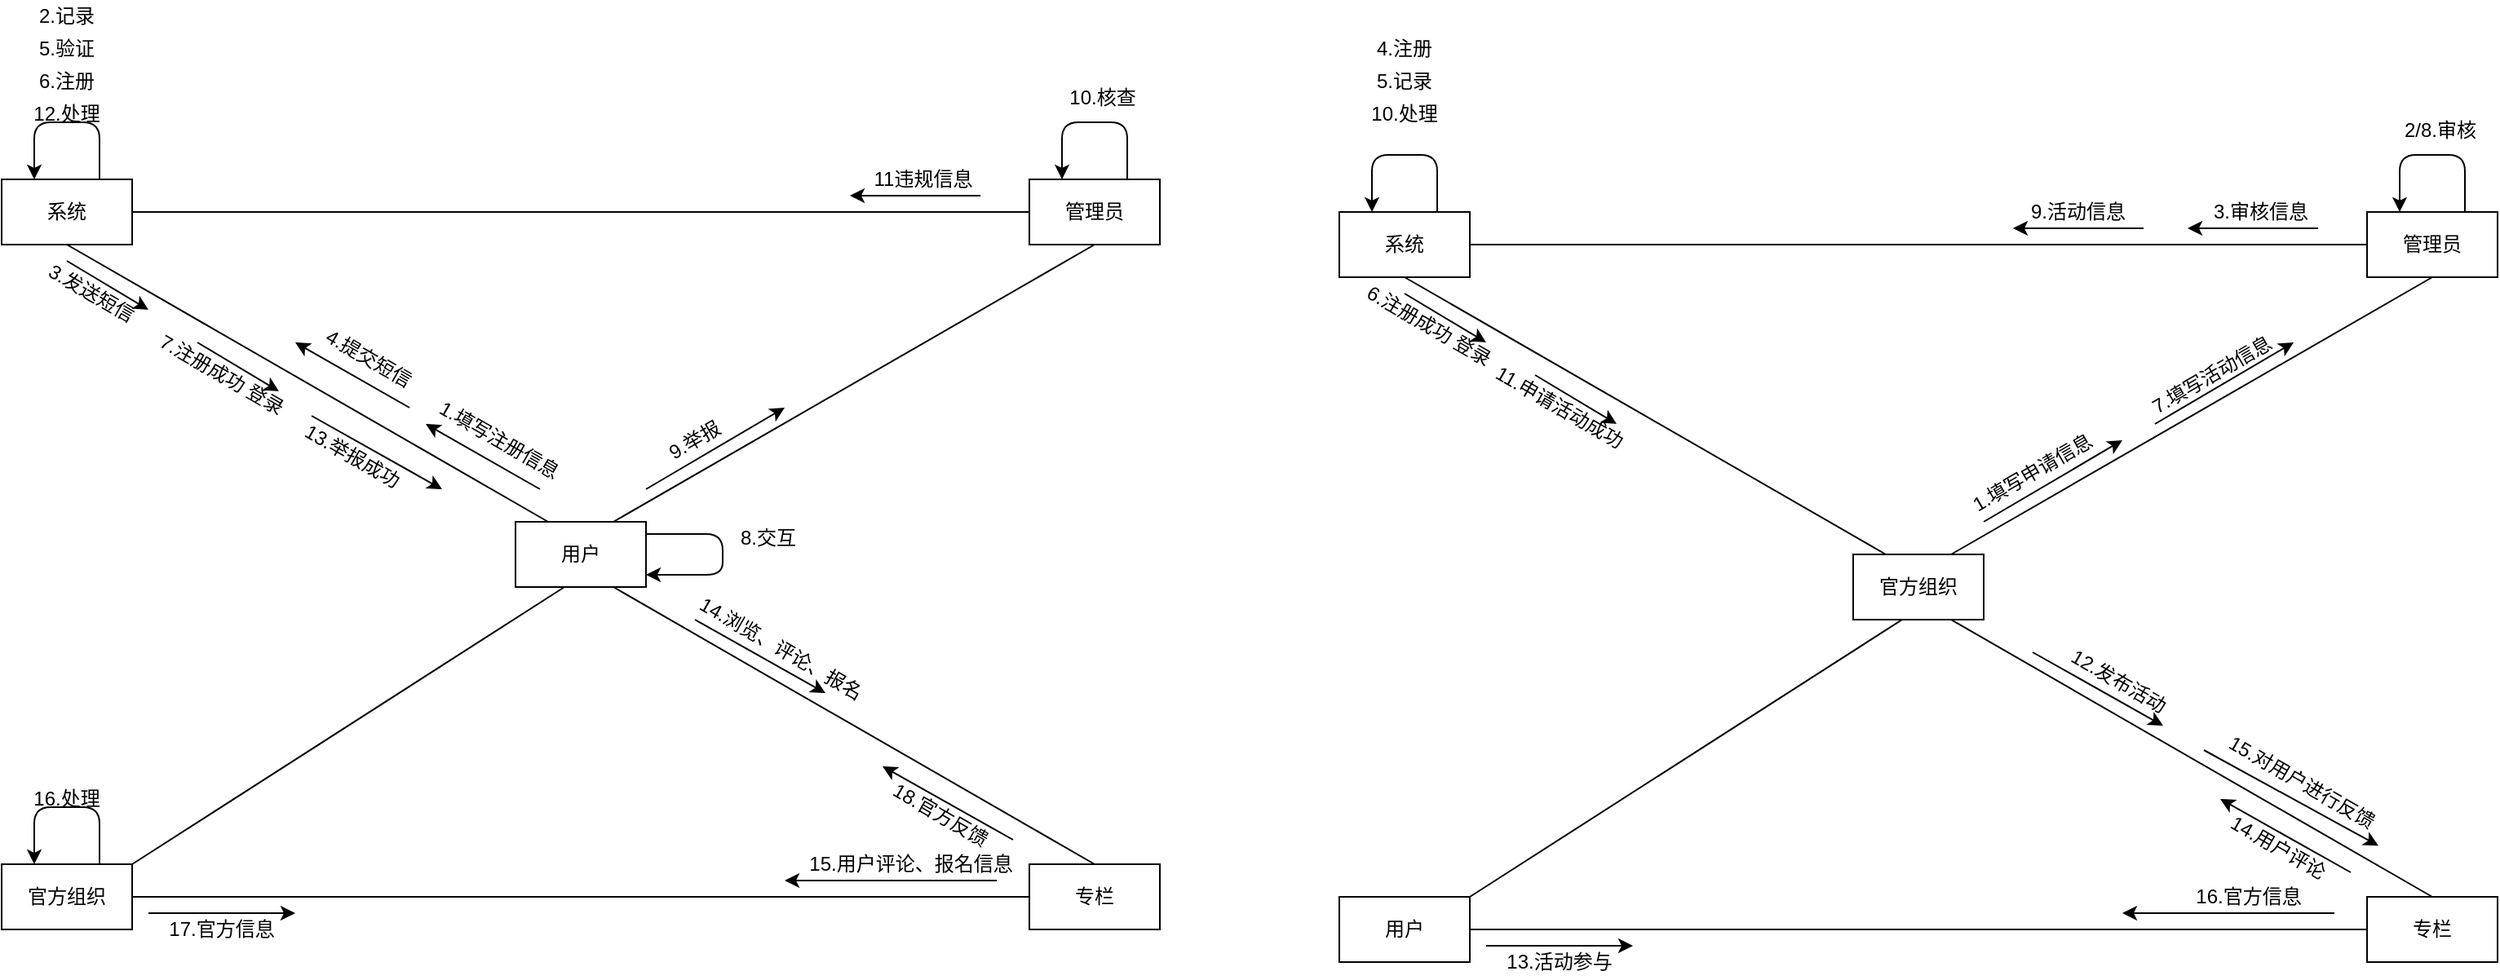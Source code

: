 <mxfile version="14.1.8" type="github">
  <diagram id="d2a-44wdQmMBGHiSi4Wa" name="Page-1">
    <mxGraphModel dx="1351" dy="946" grid="1" gridSize="10" guides="1" tooltips="1" connect="1" arrows="1" fold="1" page="1" pageScale="1" pageWidth="850" pageHeight="1100" math="0" shadow="0">
      <root>
        <mxCell id="0" />
        <mxCell id="1" parent="0" />
        <mxCell id="EAhvlWzYIKwALGRt6ynT-8" style="rounded=0;orthogonalLoop=1;jettySize=auto;html=1;exitX=0.75;exitY=0;exitDx=0;exitDy=0;entryX=0.5;entryY=1;entryDx=0;entryDy=0;endArrow=none;endFill=0;" edge="1" parent="1" source="EAhvlWzYIKwALGRt6ynT-1" target="EAhvlWzYIKwALGRt6ynT-4">
          <mxGeometry relative="1" as="geometry" />
        </mxCell>
        <mxCell id="EAhvlWzYIKwALGRt6ynT-1" value="用户" style="rounded=0;whiteSpace=wrap;html=1;" vertex="1" parent="1">
          <mxGeometry x="385" y="390" width="80" height="40" as="geometry" />
        </mxCell>
        <mxCell id="EAhvlWzYIKwALGRt6ynT-4" value="管理员" style="rounded=0;whiteSpace=wrap;html=1;" vertex="1" parent="1">
          <mxGeometry x="700" y="180" width="80" height="40" as="geometry" />
        </mxCell>
        <mxCell id="EAhvlWzYIKwALGRt6ynT-5" value="系统" style="rounded=0;whiteSpace=wrap;html=1;" vertex="1" parent="1">
          <mxGeometry x="70" y="180" width="80" height="40" as="geometry" />
        </mxCell>
        <mxCell id="EAhvlWzYIKwALGRt6ynT-6" value="官方组织" style="rounded=0;whiteSpace=wrap;html=1;" vertex="1" parent="1">
          <mxGeometry x="70" y="600" width="80" height="40" as="geometry" />
        </mxCell>
        <mxCell id="EAhvlWzYIKwALGRt6ynT-7" value="专栏" style="rounded=0;whiteSpace=wrap;html=1;" vertex="1" parent="1">
          <mxGeometry x="700" y="600" width="80" height="40" as="geometry" />
        </mxCell>
        <mxCell id="EAhvlWzYIKwALGRt6ynT-9" style="rounded=0;orthogonalLoop=1;jettySize=auto;html=1;exitX=0.75;exitY=1;exitDx=0;exitDy=0;entryX=0.5;entryY=0;entryDx=0;entryDy=0;endArrow=none;endFill=0;" edge="1" parent="1" source="EAhvlWzYIKwALGRt6ynT-1" target="EAhvlWzYIKwALGRt6ynT-7">
          <mxGeometry relative="1" as="geometry">
            <mxPoint x="475" y="530" as="sourcePoint" />
            <mxPoint x="720" y="380" as="targetPoint" />
          </mxGeometry>
        </mxCell>
        <mxCell id="EAhvlWzYIKwALGRt6ynT-11" style="rounded=0;orthogonalLoop=1;jettySize=auto;html=1;entryX=0.25;entryY=0;entryDx=0;entryDy=0;endArrow=none;endFill=0;exitX=0.5;exitY=1;exitDx=0;exitDy=0;" edge="1" parent="1" source="EAhvlWzYIKwALGRt6ynT-5" target="EAhvlWzYIKwALGRt6ynT-1">
          <mxGeometry relative="1" as="geometry">
            <mxPoint x="140" y="220" as="sourcePoint" />
            <mxPoint x="405" y="390" as="targetPoint" />
          </mxGeometry>
        </mxCell>
        <mxCell id="EAhvlWzYIKwALGRt6ynT-12" style="rounded=0;orthogonalLoop=1;jettySize=auto;html=1;exitX=0.75;exitY=0;exitDx=0;exitDy=0;entryX=0.5;entryY=1;entryDx=0;entryDy=0;endArrow=none;endFill=0;" edge="1" parent="1">
          <mxGeometry relative="1" as="geometry">
            <mxPoint x="150" y="600" as="sourcePoint" />
            <mxPoint x="415" y="430" as="targetPoint" />
          </mxGeometry>
        </mxCell>
        <mxCell id="EAhvlWzYIKwALGRt6ynT-16" value="" style="endArrow=classic;html=1;" edge="1" parent="1">
          <mxGeometry width="50" height="50" relative="1" as="geometry">
            <mxPoint x="400" y="370" as="sourcePoint" />
            <mxPoint x="330" y="330" as="targetPoint" />
          </mxGeometry>
        </mxCell>
        <mxCell id="EAhvlWzYIKwALGRt6ynT-17" value="1.填写注册信息" style="text;html=1;strokeColor=none;fillColor=none;align=center;verticalAlign=middle;whiteSpace=wrap;rounded=0;rotation=30;" vertex="1" parent="1">
          <mxGeometry x="330" y="330" width="90" height="20" as="geometry" />
        </mxCell>
        <mxCell id="EAhvlWzYIKwALGRt6ynT-23" value="" style="endArrow=classic;html=1;edgeStyle=orthogonalEdgeStyle;exitX=0.75;exitY=0;exitDx=0;exitDy=0;entryX=0.25;entryY=0;entryDx=0;entryDy=0;" edge="1" parent="1" source="EAhvlWzYIKwALGRt6ynT-5" target="EAhvlWzYIKwALGRt6ynT-5">
          <mxGeometry width="50" height="50" relative="1" as="geometry">
            <mxPoint x="120" y="160" as="sourcePoint" />
            <mxPoint x="170" y="110" as="targetPoint" />
            <Array as="points">
              <mxPoint x="130" y="145" />
              <mxPoint x="90" y="145" />
            </Array>
          </mxGeometry>
        </mxCell>
        <mxCell id="EAhvlWzYIKwALGRt6ynT-24" value="2.记录" style="text;html=1;strokeColor=none;fillColor=none;align=center;verticalAlign=middle;whiteSpace=wrap;rounded=0;" vertex="1" parent="1">
          <mxGeometry x="90" y="70" width="40" height="20" as="geometry" />
        </mxCell>
        <mxCell id="EAhvlWzYIKwALGRt6ynT-25" value="" style="endArrow=classic;html=1;" edge="1" parent="1">
          <mxGeometry width="50" height="50" relative="1" as="geometry">
            <mxPoint x="110" y="230" as="sourcePoint" />
            <mxPoint x="160" y="260" as="targetPoint" />
          </mxGeometry>
        </mxCell>
        <mxCell id="EAhvlWzYIKwALGRt6ynT-26" value="3.发送短信" style="text;html=1;strokeColor=none;fillColor=none;align=center;verticalAlign=middle;whiteSpace=wrap;rounded=0;rotation=30;" vertex="1" parent="1">
          <mxGeometry x="80" y="240" width="90" height="20" as="geometry" />
        </mxCell>
        <mxCell id="EAhvlWzYIKwALGRt6ynT-27" value="" style="endArrow=classic;html=1;" edge="1" parent="1">
          <mxGeometry width="50" height="50" relative="1" as="geometry">
            <mxPoint x="320" y="320" as="sourcePoint" />
            <mxPoint x="250" y="280" as="targetPoint" />
          </mxGeometry>
        </mxCell>
        <mxCell id="EAhvlWzYIKwALGRt6ynT-28" value="4.提交短信" style="text;html=1;strokeColor=none;fillColor=none;align=center;verticalAlign=middle;whiteSpace=wrap;rounded=0;rotation=30;" vertex="1" parent="1">
          <mxGeometry x="250" y="280" width="90" height="20" as="geometry" />
        </mxCell>
        <mxCell id="EAhvlWzYIKwALGRt6ynT-31" value="5.验证&lt;span style=&quot;color: rgba(0 , 0 , 0 , 0) ; font-family: monospace ; font-size: 0px&quot;&gt;%3CmxGraphModel%3E%3Croot%3E%3CmxCell%20id%3D%220%22%2F%3E%3CmxCell%20id%3D%221%22%20parent%3D%220%22%2F%3E%3CmxCell%20id%3D%222%22%20value%3D%222.%E8%AE%B0%E5%BD%95%22%20style%3D%22text%3Bhtml%3D1%3BstrokeColor%3Dnone%3BfillColor%3Dnone%3Balign%3Dcenter%3BverticalAlign%3Dmiddle%3BwhiteSpace%3Dwrap%3Brounded%3D0%3B%22%20vertex%3D%221%22%20parent%3D%221%22%3E%3CmxGeometry%20x%3D%2290%22%20y%3D%2290%22%20width%3D%2240%22%20height%3D%2220%22%20as%3D%22geometry%22%2F%3E%3C%2FmxCell%3E%3C%2Froot%3E%3C%2FmxGraphModel%3E&lt;/span&gt;" style="text;html=1;strokeColor=none;fillColor=none;align=center;verticalAlign=middle;whiteSpace=wrap;rounded=0;" vertex="1" parent="1">
          <mxGeometry x="90" y="90" width="40" height="20" as="geometry" />
        </mxCell>
        <mxCell id="EAhvlWzYIKwALGRt6ynT-32" value="6.注册" style="text;html=1;strokeColor=none;fillColor=none;align=center;verticalAlign=middle;whiteSpace=wrap;rounded=0;" vertex="1" parent="1">
          <mxGeometry x="90" y="110" width="40" height="20" as="geometry" />
        </mxCell>
        <mxCell id="EAhvlWzYIKwALGRt6ynT-34" value="7.注册成功 登录" style="text;html=1;strokeColor=none;fillColor=none;align=center;verticalAlign=middle;whiteSpace=wrap;rounded=0;rotation=30;" vertex="1" parent="1">
          <mxGeometry x="160" y="290" width="90" height="20" as="geometry" />
        </mxCell>
        <mxCell id="EAhvlWzYIKwALGRt6ynT-35" value="" style="endArrow=classic;html=1;" edge="1" parent="1">
          <mxGeometry width="50" height="50" relative="1" as="geometry">
            <mxPoint x="190" y="280" as="sourcePoint" />
            <mxPoint x="240" y="310" as="targetPoint" />
          </mxGeometry>
        </mxCell>
        <mxCell id="EAhvlWzYIKwALGRt6ynT-36" value="" style="endArrow=classic;html=1;" edge="1" parent="1">
          <mxGeometry width="50" height="50" relative="1" as="geometry">
            <mxPoint x="465" y="397.5" as="sourcePoint" />
            <mxPoint x="465" y="422.5" as="targetPoint" />
            <Array as="points">
              <mxPoint x="512" y="397.5" />
              <mxPoint x="512" y="422.5" />
            </Array>
          </mxGeometry>
        </mxCell>
        <mxCell id="EAhvlWzYIKwALGRt6ynT-37" value="8.交互" style="text;html=1;strokeColor=none;fillColor=none;align=center;verticalAlign=middle;whiteSpace=wrap;rounded=0;" vertex="1" parent="1">
          <mxGeometry x="500" y="390" width="80" height="20" as="geometry" />
        </mxCell>
        <mxCell id="EAhvlWzYIKwALGRt6ynT-38" value="9.举报" style="text;html=1;strokeColor=none;fillColor=none;align=center;verticalAlign=middle;whiteSpace=wrap;rounded=0;rotation=-30;" vertex="1" parent="1">
          <mxGeometry x="450" y="330" width="90" height="20" as="geometry" />
        </mxCell>
        <mxCell id="EAhvlWzYIKwALGRt6ynT-39" value="" style="endArrow=classic;html=1;" edge="1" parent="1">
          <mxGeometry width="50" height="50" relative="1" as="geometry">
            <mxPoint x="465" y="370" as="sourcePoint" />
            <mxPoint x="550" y="320" as="targetPoint" />
          </mxGeometry>
        </mxCell>
        <mxCell id="EAhvlWzYIKwALGRt6ynT-40" value="" style="endArrow=classic;html=1;edgeStyle=orthogonalEdgeStyle;exitX=0.75;exitY=0;exitDx=0;exitDy=0;entryX=0.25;entryY=0;entryDx=0;entryDy=0;" edge="1" parent="1">
          <mxGeometry width="50" height="50" relative="1" as="geometry">
            <mxPoint x="760" y="180" as="sourcePoint" />
            <mxPoint x="720" y="180" as="targetPoint" />
            <Array as="points">
              <mxPoint x="760" y="145" />
              <mxPoint x="720" y="145" />
            </Array>
          </mxGeometry>
        </mxCell>
        <mxCell id="EAhvlWzYIKwALGRt6ynT-41" value="10.核查" style="text;html=1;strokeColor=none;fillColor=none;align=center;verticalAlign=middle;whiteSpace=wrap;rounded=0;" vertex="1" parent="1">
          <mxGeometry x="720" y="120" width="50" height="20" as="geometry" />
        </mxCell>
        <mxCell id="EAhvlWzYIKwALGRt6ynT-45" value="" style="endArrow=none;html=1;entryX=0;entryY=0.5;entryDx=0;entryDy=0;exitX=1;exitY=0.5;exitDx=0;exitDy=0;" edge="1" parent="1" source="EAhvlWzYIKwALGRt6ynT-5" target="EAhvlWzYIKwALGRt6ynT-4">
          <mxGeometry width="50" height="50" relative="1" as="geometry">
            <mxPoint x="400" y="340" as="sourcePoint" />
            <mxPoint x="450" y="290" as="targetPoint" />
          </mxGeometry>
        </mxCell>
        <mxCell id="EAhvlWzYIKwALGRt6ynT-46" value="" style="endArrow=classic;html=1;" edge="1" parent="1">
          <mxGeometry width="50" height="50" relative="1" as="geometry">
            <mxPoint x="670" y="190" as="sourcePoint" />
            <mxPoint x="590" y="190" as="targetPoint" />
          </mxGeometry>
        </mxCell>
        <mxCell id="EAhvlWzYIKwALGRt6ynT-48" value="11违规信息" style="text;html=1;strokeColor=none;fillColor=none;align=center;verticalAlign=middle;whiteSpace=wrap;rounded=0;" vertex="1" parent="1">
          <mxGeometry x="600" y="170" width="70" height="20" as="geometry" />
        </mxCell>
        <mxCell id="EAhvlWzYIKwALGRt6ynT-49" value="12.处理" style="text;html=1;strokeColor=none;fillColor=none;align=center;verticalAlign=middle;whiteSpace=wrap;rounded=0;" vertex="1" parent="1">
          <mxGeometry x="85" y="130" width="50" height="20" as="geometry" />
        </mxCell>
        <mxCell id="EAhvlWzYIKwALGRt6ynT-52" value="13.举报成功" style="text;html=1;strokeColor=none;fillColor=none;align=center;verticalAlign=middle;whiteSpace=wrap;rounded=0;rotation=30;" vertex="1" parent="1">
          <mxGeometry x="240" y="340" width="90" height="20" as="geometry" />
        </mxCell>
        <mxCell id="EAhvlWzYIKwALGRt6ynT-53" value="" style="endArrow=classic;html=1;" edge="1" parent="1">
          <mxGeometry width="50" height="50" relative="1" as="geometry">
            <mxPoint x="260" y="325" as="sourcePoint" />
            <mxPoint x="340" y="370" as="targetPoint" />
          </mxGeometry>
        </mxCell>
        <mxCell id="EAhvlWzYIKwALGRt6ynT-54" value="14.浏览、评论、报名" style="text;html=1;strokeColor=none;fillColor=none;align=center;verticalAlign=middle;whiteSpace=wrap;rounded=0;rotation=30;" vertex="1" parent="1">
          <mxGeometry x="487.99" y="457.5" width="120" height="20" as="geometry" />
        </mxCell>
        <mxCell id="EAhvlWzYIKwALGRt6ynT-55" value="" style="endArrow=classic;html=1;" edge="1" parent="1">
          <mxGeometry width="50" height="50" relative="1" as="geometry">
            <mxPoint x="495" y="450" as="sourcePoint" />
            <mxPoint x="575" y="495" as="targetPoint" />
          </mxGeometry>
        </mxCell>
        <mxCell id="EAhvlWzYIKwALGRt6ynT-56" value="" style="endArrow=none;html=1;exitX=1;exitY=0.5;exitDx=0;exitDy=0;entryX=0;entryY=0.5;entryDx=0;entryDy=0;" edge="1" parent="1" source="EAhvlWzYIKwALGRt6ynT-6" target="EAhvlWzYIKwALGRt6ynT-7">
          <mxGeometry width="50" height="50" relative="1" as="geometry">
            <mxPoint x="650" y="670" as="sourcePoint" />
            <mxPoint x="640" y="620" as="targetPoint" />
          </mxGeometry>
        </mxCell>
        <mxCell id="EAhvlWzYIKwALGRt6ynT-57" value="" style="endArrow=classic;html=1;" edge="1" parent="1">
          <mxGeometry width="50" height="50" relative="1" as="geometry">
            <mxPoint x="680" y="610" as="sourcePoint" />
            <mxPoint x="550" y="610" as="targetPoint" />
          </mxGeometry>
        </mxCell>
        <mxCell id="EAhvlWzYIKwALGRt6ynT-59" value="15.用户评论、报名信息" style="text;html=1;strokeColor=none;fillColor=none;align=center;verticalAlign=middle;whiteSpace=wrap;rounded=0;" vertex="1" parent="1">
          <mxGeometry x="560" y="590" width="135" height="20" as="geometry" />
        </mxCell>
        <mxCell id="EAhvlWzYIKwALGRt6ynT-60" value="" style="endArrow=classic;html=1;edgeStyle=orthogonalEdgeStyle;exitX=0.75;exitY=0;exitDx=0;exitDy=0;entryX=0.25;entryY=0;entryDx=0;entryDy=0;" edge="1" parent="1">
          <mxGeometry width="50" height="50" relative="1" as="geometry">
            <mxPoint x="130" y="600" as="sourcePoint" />
            <mxPoint x="90" y="600" as="targetPoint" />
            <Array as="points">
              <mxPoint x="130" y="565" />
              <mxPoint x="90" y="565" />
            </Array>
          </mxGeometry>
        </mxCell>
        <mxCell id="EAhvlWzYIKwALGRt6ynT-61" value="16.处理" style="text;html=1;strokeColor=none;fillColor=none;align=center;verticalAlign=middle;whiteSpace=wrap;rounded=0;" vertex="1" parent="1">
          <mxGeometry x="85" y="550" width="50" height="20" as="geometry" />
        </mxCell>
        <mxCell id="EAhvlWzYIKwALGRt6ynT-62" value="" style="endArrow=classic;html=1;" edge="1" parent="1">
          <mxGeometry width="50" height="50" relative="1" as="geometry">
            <mxPoint x="160" y="630" as="sourcePoint" />
            <mxPoint x="250" y="630" as="targetPoint" />
          </mxGeometry>
        </mxCell>
        <mxCell id="EAhvlWzYIKwALGRt6ynT-63" value="18.官方反馈" style="text;html=1;strokeColor=none;fillColor=none;align=center;verticalAlign=middle;whiteSpace=wrap;rounded=0;rotation=30;" vertex="1" parent="1">
          <mxGeometry x="607.99" y="560" width="75" height="20" as="geometry" />
        </mxCell>
        <mxCell id="EAhvlWzYIKwALGRt6ynT-65" value="17.官方信息" style="text;html=1;strokeColor=none;fillColor=none;align=center;verticalAlign=middle;whiteSpace=wrap;rounded=0;" vertex="1" parent="1">
          <mxGeometry x="170" y="630" width="70" height="20" as="geometry" />
        </mxCell>
        <mxCell id="EAhvlWzYIKwALGRt6ynT-66" value="" style="endArrow=classic;html=1;" edge="1" parent="1">
          <mxGeometry width="50" height="50" relative="1" as="geometry">
            <mxPoint x="690" y="585" as="sourcePoint" />
            <mxPoint x="610" y="540" as="targetPoint" />
          </mxGeometry>
        </mxCell>
        <mxCell id="EAhvlWzYIKwALGRt6ynT-67" style="rounded=0;orthogonalLoop=1;jettySize=auto;html=1;exitX=0.75;exitY=0;exitDx=0;exitDy=0;entryX=0.5;entryY=1;entryDx=0;entryDy=0;endArrow=none;endFill=0;" edge="1" parent="1" source="EAhvlWzYIKwALGRt6ynT-68" target="EAhvlWzYIKwALGRt6ynT-69">
          <mxGeometry relative="1" as="geometry" />
        </mxCell>
        <mxCell id="EAhvlWzYIKwALGRt6ynT-68" value="官方组织" style="rounded=0;whiteSpace=wrap;html=1;" vertex="1" parent="1">
          <mxGeometry x="1205" y="410" width="80" height="40" as="geometry" />
        </mxCell>
        <mxCell id="EAhvlWzYIKwALGRt6ynT-69" value="管理员" style="rounded=0;whiteSpace=wrap;html=1;" vertex="1" parent="1">
          <mxGeometry x="1520" y="200" width="80" height="40" as="geometry" />
        </mxCell>
        <mxCell id="EAhvlWzYIKwALGRt6ynT-70" value="系统" style="rounded=0;whiteSpace=wrap;html=1;" vertex="1" parent="1">
          <mxGeometry x="890" y="200" width="80" height="40" as="geometry" />
        </mxCell>
        <mxCell id="EAhvlWzYIKwALGRt6ynT-71" value="用户" style="rounded=0;whiteSpace=wrap;html=1;" vertex="1" parent="1">
          <mxGeometry x="890" y="620" width="80" height="40" as="geometry" />
        </mxCell>
        <mxCell id="EAhvlWzYIKwALGRt6ynT-72" value="专栏" style="rounded=0;whiteSpace=wrap;html=1;" vertex="1" parent="1">
          <mxGeometry x="1520" y="620" width="80" height="40" as="geometry" />
        </mxCell>
        <mxCell id="EAhvlWzYIKwALGRt6ynT-73" style="rounded=0;orthogonalLoop=1;jettySize=auto;html=1;exitX=0.75;exitY=1;exitDx=0;exitDy=0;entryX=0.5;entryY=0;entryDx=0;entryDy=0;endArrow=none;endFill=0;" edge="1" parent="1" source="EAhvlWzYIKwALGRt6ynT-68" target="EAhvlWzYIKwALGRt6ynT-72">
          <mxGeometry relative="1" as="geometry">
            <mxPoint x="1295" y="550" as="sourcePoint" />
            <mxPoint x="1540" y="400" as="targetPoint" />
          </mxGeometry>
        </mxCell>
        <mxCell id="EAhvlWzYIKwALGRt6ynT-74" style="rounded=0;orthogonalLoop=1;jettySize=auto;html=1;entryX=0.25;entryY=0;entryDx=0;entryDy=0;endArrow=none;endFill=0;exitX=0.5;exitY=1;exitDx=0;exitDy=0;" edge="1" parent="1" source="EAhvlWzYIKwALGRt6ynT-70" target="EAhvlWzYIKwALGRt6ynT-68">
          <mxGeometry relative="1" as="geometry">
            <mxPoint x="960" y="240" as="sourcePoint" />
            <mxPoint x="1225" y="410" as="targetPoint" />
          </mxGeometry>
        </mxCell>
        <mxCell id="EAhvlWzYIKwALGRt6ynT-75" style="rounded=0;orthogonalLoop=1;jettySize=auto;html=1;exitX=0.75;exitY=0;exitDx=0;exitDy=0;entryX=0.5;entryY=1;entryDx=0;entryDy=0;endArrow=none;endFill=0;" edge="1" parent="1">
          <mxGeometry relative="1" as="geometry">
            <mxPoint x="970" y="620" as="sourcePoint" />
            <mxPoint x="1235" y="450" as="targetPoint" />
          </mxGeometry>
        </mxCell>
        <mxCell id="EAhvlWzYIKwALGRt6ynT-78" value="" style="endArrow=classic;html=1;edgeStyle=orthogonalEdgeStyle;exitX=0.75;exitY=0;exitDx=0;exitDy=0;entryX=0.25;entryY=0;entryDx=0;entryDy=0;" edge="1" parent="1" source="EAhvlWzYIKwALGRt6ynT-70" target="EAhvlWzYIKwALGRt6ynT-70">
          <mxGeometry width="50" height="50" relative="1" as="geometry">
            <mxPoint x="940" y="180" as="sourcePoint" />
            <mxPoint x="990" y="130" as="targetPoint" />
            <Array as="points">
              <mxPoint x="950" y="165" />
              <mxPoint x="910" y="165" />
            </Array>
          </mxGeometry>
        </mxCell>
        <mxCell id="EAhvlWzYIKwALGRt6ynT-79" value="4.注册" style="text;html=1;strokeColor=none;fillColor=none;align=center;verticalAlign=middle;whiteSpace=wrap;rounded=0;" vertex="1" parent="1">
          <mxGeometry x="910" y="90" width="40" height="20" as="geometry" />
        </mxCell>
        <mxCell id="EAhvlWzYIKwALGRt6ynT-80" value="" style="endArrow=classic;html=1;" edge="1" parent="1">
          <mxGeometry width="50" height="50" relative="1" as="geometry">
            <mxPoint x="930" y="250" as="sourcePoint" />
            <mxPoint x="980" y="280" as="targetPoint" />
          </mxGeometry>
        </mxCell>
        <mxCell id="EAhvlWzYIKwALGRt6ynT-81" value="6.注册成功 登录" style="text;html=1;strokeColor=none;fillColor=none;align=center;verticalAlign=middle;whiteSpace=wrap;rounded=0;rotation=30;" vertex="1" parent="1">
          <mxGeometry x="900" y="260" width="90" height="20" as="geometry" />
        </mxCell>
        <mxCell id="EAhvlWzYIKwALGRt6ynT-84" value="5.记录" style="text;html=1;strokeColor=none;fillColor=none;align=center;verticalAlign=middle;whiteSpace=wrap;rounded=0;" vertex="1" parent="1">
          <mxGeometry x="910" y="110" width="40" height="20" as="geometry" />
        </mxCell>
        <mxCell id="EAhvlWzYIKwALGRt6ynT-85" value="10.处理" style="text;html=1;strokeColor=none;fillColor=none;align=center;verticalAlign=middle;whiteSpace=wrap;rounded=0;" vertex="1" parent="1">
          <mxGeometry x="905" y="130" width="50" height="20" as="geometry" />
        </mxCell>
        <mxCell id="EAhvlWzYIKwALGRt6ynT-86" value="11.申请活动成功" style="text;html=1;strokeColor=none;fillColor=none;align=center;verticalAlign=middle;whiteSpace=wrap;rounded=0;rotation=30;" vertex="1" parent="1">
          <mxGeometry x="980" y="310" width="90" height="20" as="geometry" />
        </mxCell>
        <mxCell id="EAhvlWzYIKwALGRt6ynT-87" value="" style="endArrow=classic;html=1;" edge="1" parent="1">
          <mxGeometry width="50" height="50" relative="1" as="geometry">
            <mxPoint x="1010" y="300" as="sourcePoint" />
            <mxPoint x="1060" y="330" as="targetPoint" />
          </mxGeometry>
        </mxCell>
        <mxCell id="EAhvlWzYIKwALGRt6ynT-90" value="1.填写申请信息" style="text;html=1;strokeColor=none;fillColor=none;align=center;verticalAlign=middle;whiteSpace=wrap;rounded=0;rotation=-30;" vertex="1" parent="1">
          <mxGeometry x="1270" y="350" width="90" height="20" as="geometry" />
        </mxCell>
        <mxCell id="EAhvlWzYIKwALGRt6ynT-91" value="" style="endArrow=classic;html=1;" edge="1" parent="1">
          <mxGeometry width="50" height="50" relative="1" as="geometry">
            <mxPoint x="1285" y="390" as="sourcePoint" />
            <mxPoint x="1370" y="340" as="targetPoint" />
          </mxGeometry>
        </mxCell>
        <mxCell id="EAhvlWzYIKwALGRt6ynT-92" value="" style="endArrow=classic;html=1;edgeStyle=orthogonalEdgeStyle;exitX=0.75;exitY=0;exitDx=0;exitDy=0;entryX=0.25;entryY=0;entryDx=0;entryDy=0;" edge="1" parent="1">
          <mxGeometry width="50" height="50" relative="1" as="geometry">
            <mxPoint x="1580" y="200" as="sourcePoint" />
            <mxPoint x="1540" y="200" as="targetPoint" />
            <Array as="points">
              <mxPoint x="1580" y="165" />
              <mxPoint x="1540" y="165" />
            </Array>
          </mxGeometry>
        </mxCell>
        <mxCell id="EAhvlWzYIKwALGRt6ynT-93" value="2/8.审核" style="text;html=1;strokeColor=none;fillColor=none;align=center;verticalAlign=middle;whiteSpace=wrap;rounded=0;" vertex="1" parent="1">
          <mxGeometry x="1540" y="140" width="50" height="20" as="geometry" />
        </mxCell>
        <mxCell id="EAhvlWzYIKwALGRt6ynT-94" value="" style="endArrow=none;html=1;entryX=0;entryY=0.5;entryDx=0;entryDy=0;exitX=1;exitY=0.5;exitDx=0;exitDy=0;" edge="1" parent="1" source="EAhvlWzYIKwALGRt6ynT-70" target="EAhvlWzYIKwALGRt6ynT-69">
          <mxGeometry width="50" height="50" relative="1" as="geometry">
            <mxPoint x="1220" y="360" as="sourcePoint" />
            <mxPoint x="1270" y="310" as="targetPoint" />
          </mxGeometry>
        </mxCell>
        <mxCell id="EAhvlWzYIKwALGRt6ynT-95" value="" style="endArrow=classic;html=1;" edge="1" parent="1">
          <mxGeometry width="50" height="50" relative="1" as="geometry">
            <mxPoint x="1490" y="210" as="sourcePoint" />
            <mxPoint x="1410" y="210" as="targetPoint" />
          </mxGeometry>
        </mxCell>
        <mxCell id="EAhvlWzYIKwALGRt6ynT-96" value="3.审核信息" style="text;html=1;strokeColor=none;fillColor=none;align=center;verticalAlign=middle;whiteSpace=wrap;rounded=0;" vertex="1" parent="1">
          <mxGeometry x="1420" y="190" width="70" height="20" as="geometry" />
        </mxCell>
        <mxCell id="EAhvlWzYIKwALGRt6ynT-100" value="12.发布活动" style="text;html=1;strokeColor=none;fillColor=none;align=center;verticalAlign=middle;whiteSpace=wrap;rounded=0;rotation=30;" vertex="1" parent="1">
          <mxGeometry x="1307.99" y="477.5" width="120" height="20" as="geometry" />
        </mxCell>
        <mxCell id="EAhvlWzYIKwALGRt6ynT-101" value="" style="endArrow=classic;html=1;" edge="1" parent="1">
          <mxGeometry width="50" height="50" relative="1" as="geometry">
            <mxPoint x="1315" y="470" as="sourcePoint" />
            <mxPoint x="1395" y="515" as="targetPoint" />
          </mxGeometry>
        </mxCell>
        <mxCell id="EAhvlWzYIKwALGRt6ynT-102" value="" style="endArrow=none;html=1;exitX=1;exitY=0.5;exitDx=0;exitDy=0;entryX=0;entryY=0.5;entryDx=0;entryDy=0;" edge="1" parent="1" source="EAhvlWzYIKwALGRt6ynT-71" target="EAhvlWzYIKwALGRt6ynT-72">
          <mxGeometry width="50" height="50" relative="1" as="geometry">
            <mxPoint x="1470" y="690" as="sourcePoint" />
            <mxPoint x="1460" y="640" as="targetPoint" />
          </mxGeometry>
        </mxCell>
        <mxCell id="EAhvlWzYIKwALGRt6ynT-103" value="" style="endArrow=classic;html=1;" edge="1" parent="1">
          <mxGeometry width="50" height="50" relative="1" as="geometry">
            <mxPoint x="1500" y="630" as="sourcePoint" />
            <mxPoint x="1370" y="630" as="targetPoint" />
          </mxGeometry>
        </mxCell>
        <mxCell id="EAhvlWzYIKwALGRt6ynT-104" value="16.官方信息" style="text;html=1;strokeColor=none;fillColor=none;align=center;verticalAlign=middle;whiteSpace=wrap;rounded=0;" vertex="1" parent="1">
          <mxGeometry x="1380" y="610" width="135" height="20" as="geometry" />
        </mxCell>
        <mxCell id="EAhvlWzYIKwALGRt6ynT-107" value="" style="endArrow=classic;html=1;" edge="1" parent="1">
          <mxGeometry width="50" height="50" relative="1" as="geometry">
            <mxPoint x="980" y="650" as="sourcePoint" />
            <mxPoint x="1070" y="650" as="targetPoint" />
          </mxGeometry>
        </mxCell>
        <mxCell id="EAhvlWzYIKwALGRt6ynT-108" value="14.用户评论" style="text;html=1;strokeColor=none;fillColor=none;align=center;verticalAlign=middle;whiteSpace=wrap;rounded=0;rotation=30;" vertex="1" parent="1">
          <mxGeometry x="1427.99" y="580" width="75" height="20" as="geometry" />
        </mxCell>
        <mxCell id="EAhvlWzYIKwALGRt6ynT-109" value="13.活动参与" style="text;html=1;strokeColor=none;fillColor=none;align=center;verticalAlign=middle;whiteSpace=wrap;rounded=0;" vertex="1" parent="1">
          <mxGeometry x="990" y="650" width="70" height="20" as="geometry" />
        </mxCell>
        <mxCell id="EAhvlWzYIKwALGRt6ynT-110" value="" style="endArrow=classic;html=1;" edge="1" parent="1">
          <mxGeometry width="50" height="50" relative="1" as="geometry">
            <mxPoint x="1510" y="605" as="sourcePoint" />
            <mxPoint x="1430" y="560" as="targetPoint" />
          </mxGeometry>
        </mxCell>
        <mxCell id="EAhvlWzYIKwALGRt6ynT-111" value="7.填写活动信息" style="text;html=1;strokeColor=none;fillColor=none;align=center;verticalAlign=middle;whiteSpace=wrap;rounded=0;rotation=-30;" vertex="1" parent="1">
          <mxGeometry x="1380" y="290" width="90" height="20" as="geometry" />
        </mxCell>
        <mxCell id="EAhvlWzYIKwALGRt6ynT-112" value="" style="endArrow=classic;html=1;" edge="1" parent="1">
          <mxGeometry width="50" height="50" relative="1" as="geometry">
            <mxPoint x="1390" y="330" as="sourcePoint" />
            <mxPoint x="1475" y="280" as="targetPoint" />
          </mxGeometry>
        </mxCell>
        <mxCell id="EAhvlWzYIKwALGRt6ynT-113" value="9.活动信息" style="text;html=1;strokeColor=none;fillColor=none;align=center;verticalAlign=middle;whiteSpace=wrap;rounded=0;" vertex="1" parent="1">
          <mxGeometry x="1307.99" y="190" width="70" height="20" as="geometry" />
        </mxCell>
        <mxCell id="EAhvlWzYIKwALGRt6ynT-114" value="" style="endArrow=classic;html=1;" edge="1" parent="1">
          <mxGeometry width="50" height="50" relative="1" as="geometry">
            <mxPoint x="1382.99" y="210" as="sourcePoint" />
            <mxPoint x="1302.99" y="210" as="targetPoint" />
          </mxGeometry>
        </mxCell>
        <mxCell id="EAhvlWzYIKwALGRt6ynT-115" value="15.对用户进行反馈" style="text;html=1;strokeColor=none;fillColor=none;align=center;verticalAlign=middle;whiteSpace=wrap;rounded=0;rotation=30;" vertex="1" parent="1">
          <mxGeometry x="1420" y="540" width="120" height="20" as="geometry" />
        </mxCell>
        <mxCell id="EAhvlWzYIKwALGRt6ynT-116" value="" style="endArrow=classic;html=1;entryX=1;entryY=1;entryDx=0;entryDy=0;" edge="1" parent="1" target="EAhvlWzYIKwALGRt6ynT-115">
          <mxGeometry width="50" height="50" relative="1" as="geometry">
            <mxPoint x="1420" y="530" as="sourcePoint" />
            <mxPoint x="1500" y="575" as="targetPoint" />
          </mxGeometry>
        </mxCell>
      </root>
    </mxGraphModel>
  </diagram>
</mxfile>
